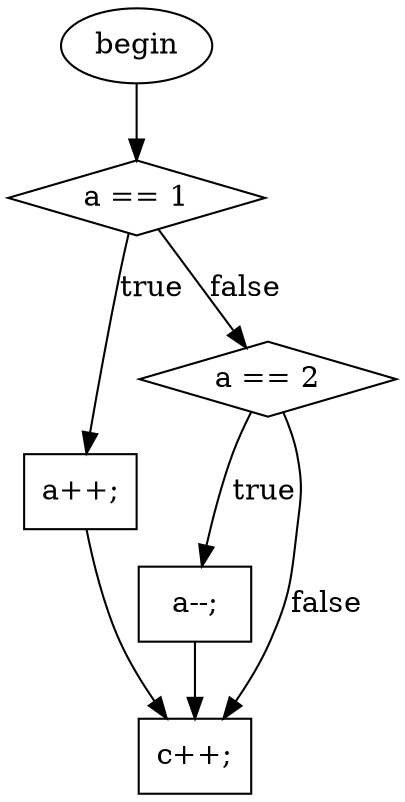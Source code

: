 digraph G{
F0T0[ shape=ellipse, label="begin", style="filled", fillcolor="white"]
F52T149[ shape=diamond, label="a == 1", style="filled", fillcolor="white"]
F80T83[ shape=box, label="a++;", style="filled", fillcolor="white"]
F104T149TelseIf[ shape=diamond, label="a == 2", style="filled", fillcolor="white"]
F132T135[ shape=box, label="a--;", style="filled", fillcolor="white"]
F163T166[ shape=box, label="c++;", style="filled", fillcolor="white"]
F0T0 -> F52T149
F132T135 -> F163T166
F52T149 -> F80T83[label="true"]
F52T149 -> F104T149TelseIf[label="false"]
F104T149TelseIf -> F132T135[label="true"]
F104T149TelseIf -> F163T166[label="false"]
F80T83 -> F163T166
}
